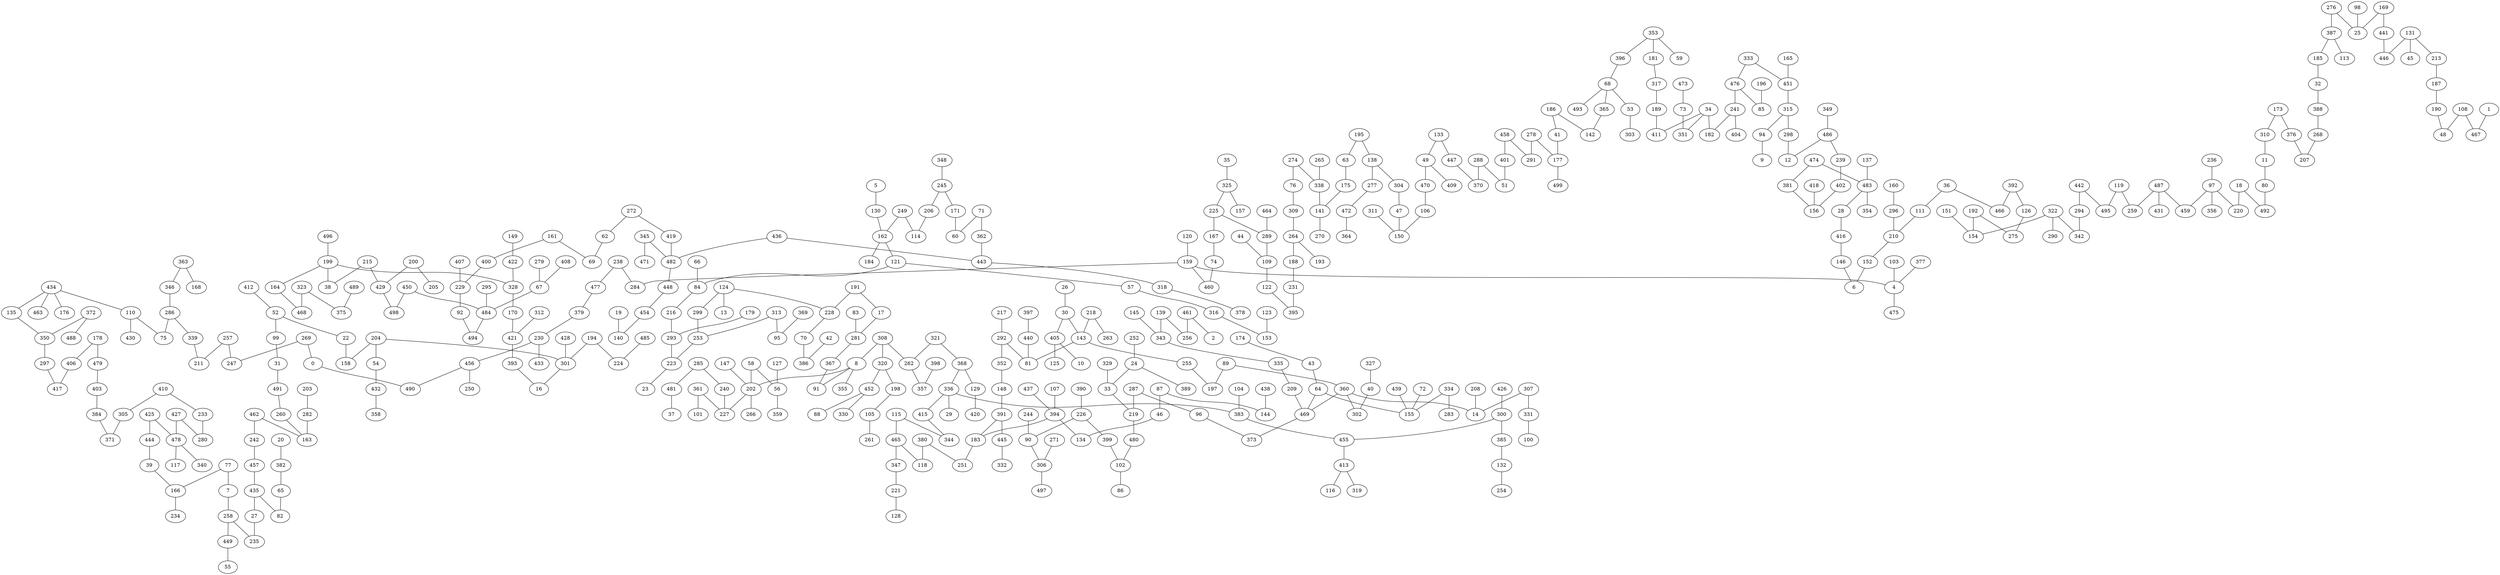 graph{
   238 -- 477;
   297 -- 417;
   229 -- 92;
   49 -- 409;
   477 -- 379;
   406 -- 417;
   400 -- 229;
   177 -- 499;
   483 -- 354;
   315 -- 298;
   317 -- 189;
   379 -- 230;
   178 -- 406;
   161 -- 400;
   298 -- 12;
   353 -- 59;
   483 -- 28;
   230 -- 456;
   178 -- 479;
   161 -- 69;
   241 -- 404;
   486 -- 12;
   456 -- 490;
   479 -- 403;
   62 -- 69;
   476 -- 85;
   28 -- 416;
   0 -- 490;
   403 -- 384;
   272 -- 62;
   196 -- 85;
   416 -- 146;
   269 -- 0;
   384 -- 371;
   272 -- 419;
   165 -- 451;
   486 -- 239;
   269 -- 247;
   305 -- 371;
   419 -- 482;
   315 -- 94;
   146 -- 6;
   257 -- 247;
   410 -- 305;
   436 -- 482;
   94 -- 9;
   239 -- 402;
   257 -- 211;
   410 -- 233;
   152 -- 6;
   436 -- 443;
   349 -- 486;
   339 -- 211;
   233 -- 280;
   443 -- 318;
   418 -- 156;
   402 -- 156;
   34 -- 411;
   286 -- 339;
   427 -- 280;
   318 -- 378;
   296 -- 210;
   210 -- 152;
   286 -- 75;
   427 -- 478;
   362 -- 443;
   18 -- 220;
   181 -- 317;
   160 -- 296;
   474 -- 483;
   110 -- 75;
   425 -- 478;
   73 -- 351;
   71 -- 362;
   151 -- 154;
   173 -- 376;
   381 -- 156;
   18 -- 492;
   111 -- 210;
   473 -- 73;
   110 -- 430;
   425 -- 444;
   71 -- 60;
   487 -- 431;
   376 -- 207;
   434 -- 110;
   444 -- 39;
   171 -- 60;
   36 -- 111;
   97 -- 356;
   474 -- 381;
   189 -- 411;
   434 -- 463;
   39 -- 166;
   245 -- 171;
   173 -- 310;
   387 -- 113;
   80 -- 492;
   36 -- 466;
   434 -- 176;
   77 -- 166;
   348 -- 245;
   434 -- 135;
   77 -- 7;
   245 -- 206;
   268 -- 207;
   137 -- 483;
   11 -- 80;
   135 -- 350;
   7 -- 258;
   206 -- 114;
   392 -- 466;
   34 -- 351;
   388 -- 268;
   310 -- 11;
   350 -- 297;
   258 -- 235;
   249 -- 114;
   308 -- 262;
   343 -- 335;
   321 -- 262;
   145 -- 343;
   321 -- 368;
   139 -- 343;
   368 -- 129;
   139 -- 256;
   129 -- 420;
   461 -- 256;
   368 -- 336;
   461 -- 2;
   336 -- 29;
   64 -- 469;
   336 -- 415;
   64 -- 155;
   415 -- 344;
   334 -- 155;
   115 -- 344;
   334 -- 283;
   115 -- 465;
   439 -- 155;
   465 -- 118;
   72 -- 155;
   380 -- 118;
   43 -- 64;
   380 -- 251;
   174 -- 43;
   183 -- 251;
   218 -- 143;
   391 -- 183;
   218 -- 263;
   148 -- 391;
   217 -- 292;
   352 -- 148;
   391 -- 445;
   292 -- 352;
   445 -- 332;
   292 -- 81;
   394 -- 183;
   440 -- 81;
   107 -- 394;
   175 -- 141;
   345 -- 471;
   338 -- 141;
   407 -- 229;
   265 -- 338;
   67 -- 484;
   274 -- 338;
   279 -- 67;
   274 -- 76;
   408 -- 67;
   76 -- 309;
   295 -- 484;
   236 -- 97;
   309 -- 264;
   200 -- 429;
   97 -- 220;
   264 -- 188;
   200 -- 205;
   188 -- 231;
   496 -- 199;
   231 -- 395;
   422 -- 328;
   122 -- 395;
   149 -- 422;
   68 -- 53;
   396 -- 68;
   109 -- 122;
   312 -- 421;
   289 -- 109;
   428 -- 301;
   225 -- 289;
   412 -- 52;
   225 -- 167;
   435 -- 82;
   167 -- 74;
   65 -- 82;
   74 -- 460;
   382 -- 65;
   159 -- 460;
   20 -- 382;
   120 -- 159;
   258 -- 449;
   159 -- 284;
   449 -- 55;
   238 -- 284;
   166 -- 234;
   27 -- 235;
   249 -- 162;
   435 -- 27;
   162 -- 184;
   241 -- 182;
   457 -- 435;
   162 -- 121;
   242 -- 457;
   121 -- 84;
   462 -- 242;
   84 -- 216;
   462 -- 163;
   216 -- 293;
   282 -- 163;
   293 -- 223;
   203 -- 282;
   223 -- 23;
   260 -- 163;
   253 -- 223;
   491 -- 260;
   299 -- 253;
   31 -- 491;
   124 -- 299;
   34 -- 182;
   99 -- 31;
   124 -- 13;
   52 -- 99;
   124 -- 228;
   52 -- 22;
   191 -- 228;
   22 -- 158;
   191 -- 17;
   204 -- 158;
   17 -- 281;
   204 -- 54;
   281 -- 367;
   54 -- 432;
   367 -- 91;
   432 -- 358;
   8 -- 91;
   204 -- 301;
   8 -- 355;
   194 -- 301;
   8 -- 202;
   397 -- 440;
   392 -- 126;
   143 -- 81;
   126 -- 275;
   192 -- 275;
   30 -- 143;
   26 -- 30;
   192 -- 154;
   30 -- 405;
   442 -- 495;
   405 -- 10;
   322 -- 154;
   119 -- 495;
   405 -- 125;
   143 -- 255;
   255 -- 197;
   442 -- 294;
   119 -- 259;
   322 -- 290;
   89 -- 197;
   89 -- 360;
   487 -- 259;
   360 -- 14;
   322 -- 342;
   307 -- 14;
   487 -- 459;
   307 -- 331;
   294 -- 342;
   331 -- 100;
   97 -- 459;
   208 -- 14;
   360 -- 302;
   40 -- 302;
   327 -- 40;
   360 -- 469;
   469 -- 373;
   169 -- 25;
   185 -- 32;
   194 -- 224;
   202 -- 227;
   437 -- 394;
   478 -- 117;
   485 -- 224;
   240 -- 227;
   394 -- 134;
   131 -- 45;
   478 -- 340;
   131 -- 446;
   131 -- 213;
   301 -- 16;
   285 -- 240;
   46 -- 134;
   372 -- 350;
   353 -- 396;
   393 -- 16;
   285 -- 481;
   87 -- 46;
   372 -- 488;
   276 -- 387;
   108 -- 48;
   108 -- 467;
   421 -- 393;
   481 -- 37;
   87 -- 144;
   346 -- 286;
   169 -- 441;
   1 -- 467;
   476 -- 241;
   170 -- 421;
   361 -- 227;
   438 -- 144;
   363 -- 346;
   213 -- 187;
   333 -- 451;
   328 -- 170;
   361 -- 101;
   465 -- 347;
   32 -- 388;
   363 -- 168;
   278 -- 177;
   199 -- 328;
   202 -- 266;
   347 -- 221;
   456 -- 250;
   187 -- 190;
   199 -- 164;
   147 -- 202;
   221 -- 128;
   230 -- 433;
   164 -- 468;
   58 -- 202;
   336 -- 383;
   159 -- 4;
   98 -- 25;
   323 -- 468;
   58 -- 56;
   104 -- 383;
   4 -- 475;
   323 -- 375;
   56 -- 359;
   383 -- 455;
   103 -- 4;
   278 -- 291;
   489 -- 375;
   127 -- 56;
   300 -- 455;
   377 -- 4;
   387 -- 185;
   199 -- 38;
   308 -- 8;
   426 -- 300;
   325 -- 225;
   333 -- 476;
   215 -- 38;
   308 -- 320;
   300 -- 385;
   35 -- 325;
   353 -- 181;
   215 -- 429;
   320 -- 452;
   385 -- 132;
   325 -- 157;
   429 -- 498;
   452 -- 330;
   132 -- 254;
   276 -- 25;
   464 -- 289;
   450 -- 498;
   452 -- 88;
   455 -- 413;
   441 -- 446;
   44 -- 109;
   451 -- 315;
   450 -- 484;
   320 -- 198;
   413 -- 116;
   264 -- 193;
   484 -- 494;
   198 -- 105;
   413 -- 319;
   141 -- 270;
   190 -- 48;
   92 -- 494;
   105 -- 261;
   262 -- 357;
   311 -- 150;
   186 -- 41;
   96 -- 373;
   68 -- 365;
   287 -- 96;
   287 -- 219;
   219 -- 480;
   480 -- 102;
   365 -- 142;
   399 -- 102;
   68 -- 493;
   226 -- 399;
   390 -- 226;
   41 -- 177;
   226 -- 90;
   186 -- 142;
   90 -- 306;
   53 -- 303;
   271 -- 306;
   306 -- 497;
   244 -- 90;
   102 -- 86;
   33 -- 219;
   24 -- 33;
   24 -- 389;
   252 -- 24;
   329 -- 33;
   209 -- 469;
   335 -- 209;
   398 -- 357;
   458 -- 291;
   83 -- 281;
   458 -- 401;
   228 -- 70;
   401 -- 51;
   70 -- 386;
   288 -- 51;
   42 -- 386;
   288 -- 370;
   313 -- 253;
   447 -- 370;
   313 -- 95;
   133 -- 447;
   369 -- 95;
   133 -- 49;
   179 -- 293;
   345 -- 482;
   49 -- 470;
   66 -- 84;
   470 -- 106;
   121 -- 57;
   106 -- 150;
   57 -- 316;
   47 -- 150;
   316 -- 153;
   304 -- 47;
   123 -- 153;
   138 -- 304;
   130 -- 162;
   138 -- 277;
   5 -- 130;
   277 -- 472;
   482 -- 448;
   472 -- 364;
   448 -- 454;
   195 -- 138;
   454 -- 140;
   195 -- 63;
   19 -- 140;
   63 -- 175;
}